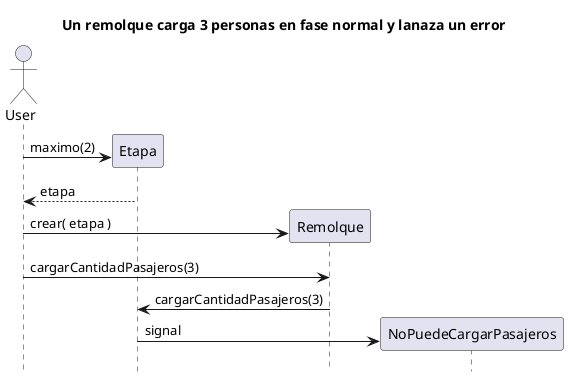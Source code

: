 @startuml

hide footbox
title Un remolque carga 3 personas en fase normal y lanaza un error

actor User

User -> Etapa **: maximo(2)
return etapa
User -> Remolque **: crear( etapa )
User -> Remolque: cargarCantidadPasajeros(3)
Remolque -> Etapa: cargarCantidadPasajeros(3)
Etapa -> NoPuedeCargarPasajeros **: signal

@enduml
